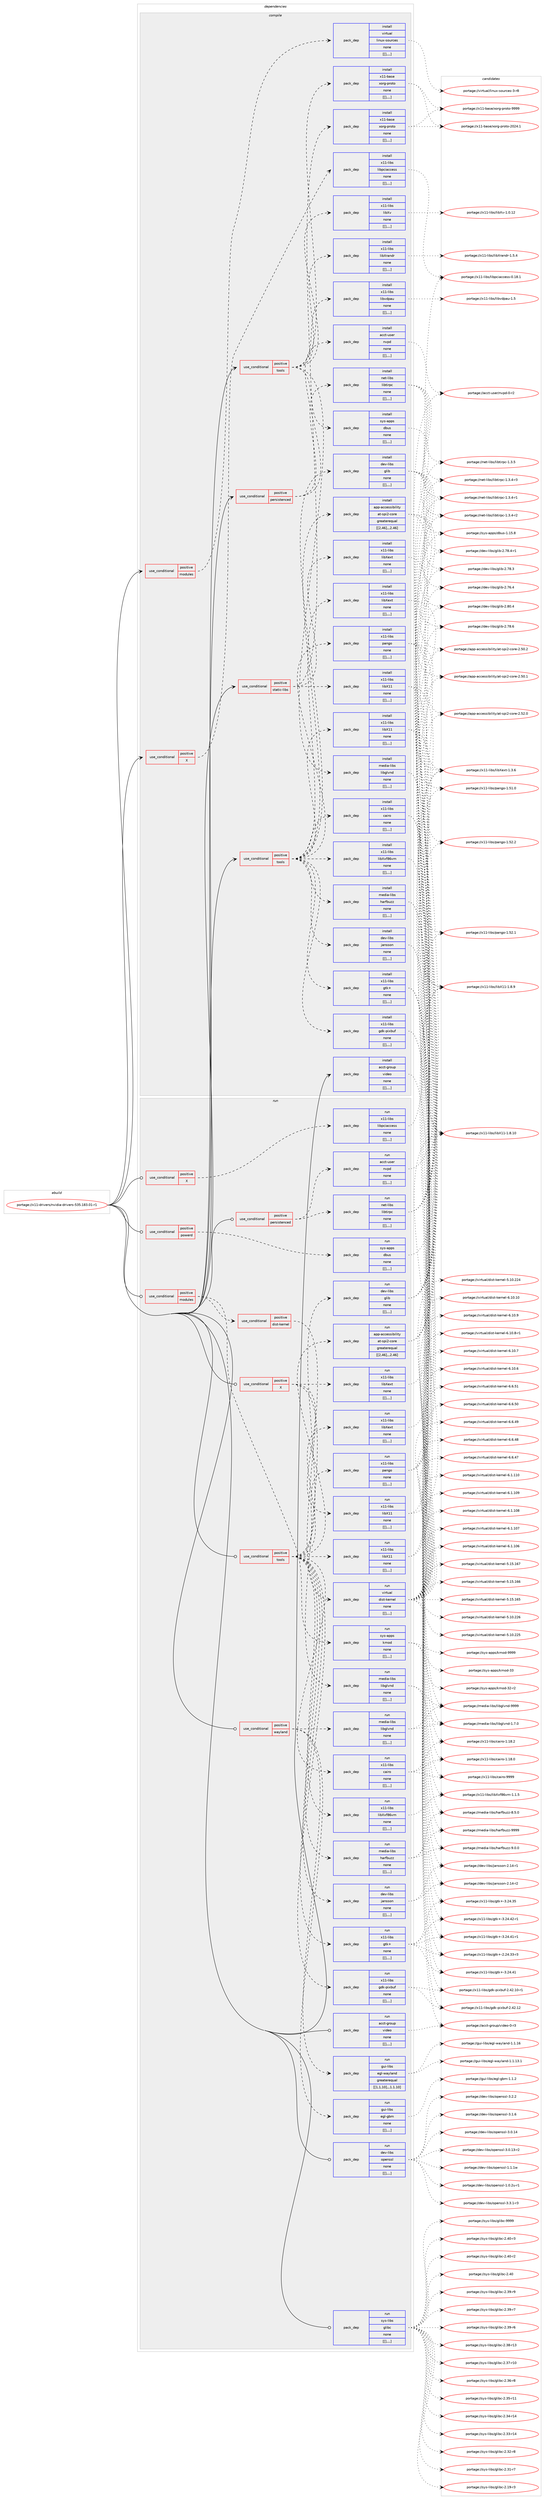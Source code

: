 digraph prolog {

# *************
# Graph options
# *************

newrank=true;
concentrate=true;
compound=true;
graph [rankdir=LR,fontname=Helvetica,fontsize=10,ranksep=1.5];#, ranksep=2.5, nodesep=0.2];
edge  [arrowhead=vee];
node  [fontname=Helvetica,fontsize=10];

# **********
# The ebuild
# **********

subgraph cluster_leftcol {
color=gray;
label=<<i>ebuild</i>>;
id [label="portage://x11-drivers/nvidia-drivers-535.183.01-r1", color=red, width=4, href="../x11-drivers/nvidia-drivers-535.183.01-r1.svg"];
}

# ****************
# The dependencies
# ****************

subgraph cluster_midcol {
color=gray;
label=<<i>dependencies</i>>;
subgraph cluster_compile {
fillcolor="#eeeeee";
style=filled;
label=<<i>compile</i>>;
subgraph cond126344 {
dependency475061 [label=<<TABLE BORDER="0" CELLBORDER="1" CELLSPACING="0" CELLPADDING="4"><TR><TD ROWSPAN="3" CELLPADDING="10">use_conditional</TD></TR><TR><TD>positive</TD></TR><TR><TD>X</TD></TR></TABLE>>, shape=none, color=red];
subgraph pack345207 {
dependency475062 [label=<<TABLE BORDER="0" CELLBORDER="1" CELLSPACING="0" CELLPADDING="4" WIDTH="220"><TR><TD ROWSPAN="6" CELLPADDING="30">pack_dep</TD></TR><TR><TD WIDTH="110">install</TD></TR><TR><TD>x11-libs</TD></TR><TR><TD>libpciaccess</TD></TR><TR><TD>none</TD></TR><TR><TD>[[],,,,]</TD></TR></TABLE>>, shape=none, color=blue];
}
dependency475061:e -> dependency475062:w [weight=20,style="dashed",arrowhead="vee"];
}
id:e -> dependency475061:w [weight=20,style="solid",arrowhead="vee"];
subgraph cond126345 {
dependency475063 [label=<<TABLE BORDER="0" CELLBORDER="1" CELLSPACING="0" CELLPADDING="4"><TR><TD ROWSPAN="3" CELLPADDING="10">use_conditional</TD></TR><TR><TD>positive</TD></TR><TR><TD>modules</TD></TR></TABLE>>, shape=none, color=red];
subgraph pack345208 {
dependency475064 [label=<<TABLE BORDER="0" CELLBORDER="1" CELLSPACING="0" CELLPADDING="4" WIDTH="220"><TR><TD ROWSPAN="6" CELLPADDING="30">pack_dep</TD></TR><TR><TD WIDTH="110">install</TD></TR><TR><TD>virtual</TD></TR><TR><TD>linux-sources</TD></TR><TR><TD>none</TD></TR><TR><TD>[[],,,,]</TD></TR></TABLE>>, shape=none, color=blue];
}
dependency475063:e -> dependency475064:w [weight=20,style="dashed",arrowhead="vee"];
}
id:e -> dependency475063:w [weight=20,style="solid",arrowhead="vee"];
subgraph cond126346 {
dependency475065 [label=<<TABLE BORDER="0" CELLBORDER="1" CELLSPACING="0" CELLPADDING="4"><TR><TD ROWSPAN="3" CELLPADDING="10">use_conditional</TD></TR><TR><TD>positive</TD></TR><TR><TD>persistenced</TD></TR></TABLE>>, shape=none, color=red];
subgraph pack345209 {
dependency475066 [label=<<TABLE BORDER="0" CELLBORDER="1" CELLSPACING="0" CELLPADDING="4" WIDTH="220"><TR><TD ROWSPAN="6" CELLPADDING="30">pack_dep</TD></TR><TR><TD WIDTH="110">install</TD></TR><TR><TD>acct-user</TD></TR><TR><TD>nvpd</TD></TR><TR><TD>none</TD></TR><TR><TD>[[],,,,]</TD></TR></TABLE>>, shape=none, color=blue];
}
dependency475065:e -> dependency475066:w [weight=20,style="dashed",arrowhead="vee"];
subgraph pack345210 {
dependency475067 [label=<<TABLE BORDER="0" CELLBORDER="1" CELLSPACING="0" CELLPADDING="4" WIDTH="220"><TR><TD ROWSPAN="6" CELLPADDING="30">pack_dep</TD></TR><TR><TD WIDTH="110">install</TD></TR><TR><TD>net-libs</TD></TR><TR><TD>libtirpc</TD></TR><TR><TD>none</TD></TR><TR><TD>[[],,,,]</TD></TR></TABLE>>, shape=none, color=blue];
}
dependency475065:e -> dependency475067:w [weight=20,style="dashed",arrowhead="vee"];
}
id:e -> dependency475065:w [weight=20,style="solid",arrowhead="vee"];
subgraph cond126347 {
dependency475068 [label=<<TABLE BORDER="0" CELLBORDER="1" CELLSPACING="0" CELLPADDING="4"><TR><TD ROWSPAN="3" CELLPADDING="10">use_conditional</TD></TR><TR><TD>positive</TD></TR><TR><TD>static-libs</TD></TR></TABLE>>, shape=none, color=red];
subgraph pack345211 {
dependency475069 [label=<<TABLE BORDER="0" CELLBORDER="1" CELLSPACING="0" CELLPADDING="4" WIDTH="220"><TR><TD ROWSPAN="6" CELLPADDING="30">pack_dep</TD></TR><TR><TD WIDTH="110">install</TD></TR><TR><TD>x11-base</TD></TR><TR><TD>xorg-proto</TD></TR><TR><TD>none</TD></TR><TR><TD>[[],,,,]</TD></TR></TABLE>>, shape=none, color=blue];
}
dependency475068:e -> dependency475069:w [weight=20,style="dashed",arrowhead="vee"];
subgraph pack345212 {
dependency475070 [label=<<TABLE BORDER="0" CELLBORDER="1" CELLSPACING="0" CELLPADDING="4" WIDTH="220"><TR><TD ROWSPAN="6" CELLPADDING="30">pack_dep</TD></TR><TR><TD WIDTH="110">install</TD></TR><TR><TD>x11-libs</TD></TR><TR><TD>libX11</TD></TR><TR><TD>none</TD></TR><TR><TD>[[],,,,]</TD></TR></TABLE>>, shape=none, color=blue];
}
dependency475068:e -> dependency475070:w [weight=20,style="dashed",arrowhead="vee"];
subgraph pack345213 {
dependency475071 [label=<<TABLE BORDER="0" CELLBORDER="1" CELLSPACING="0" CELLPADDING="4" WIDTH="220"><TR><TD ROWSPAN="6" CELLPADDING="30">pack_dep</TD></TR><TR><TD WIDTH="110">install</TD></TR><TR><TD>x11-libs</TD></TR><TR><TD>libXext</TD></TR><TR><TD>none</TD></TR><TR><TD>[[],,,,]</TD></TR></TABLE>>, shape=none, color=blue];
}
dependency475068:e -> dependency475071:w [weight=20,style="dashed",arrowhead="vee"];
}
id:e -> dependency475068:w [weight=20,style="solid",arrowhead="vee"];
subgraph cond126348 {
dependency475072 [label=<<TABLE BORDER="0" CELLBORDER="1" CELLSPACING="0" CELLPADDING="4"><TR><TD ROWSPAN="3" CELLPADDING="10">use_conditional</TD></TR><TR><TD>positive</TD></TR><TR><TD>tools</TD></TR></TABLE>>, shape=none, color=red];
subgraph pack345214 {
dependency475073 [label=<<TABLE BORDER="0" CELLBORDER="1" CELLSPACING="0" CELLPADDING="4" WIDTH="220"><TR><TD ROWSPAN="6" CELLPADDING="30">pack_dep</TD></TR><TR><TD WIDTH="110">install</TD></TR><TR><TD>app-accessibility</TD></TR><TR><TD>at-spi2-core</TD></TR><TR><TD>greaterequal</TD></TR><TR><TD>[[2,46],,,2.46]</TD></TR></TABLE>>, shape=none, color=blue];
}
dependency475072:e -> dependency475073:w [weight=20,style="dashed",arrowhead="vee"];
subgraph pack345215 {
dependency475074 [label=<<TABLE BORDER="0" CELLBORDER="1" CELLSPACING="0" CELLPADDING="4" WIDTH="220"><TR><TD ROWSPAN="6" CELLPADDING="30">pack_dep</TD></TR><TR><TD WIDTH="110">install</TD></TR><TR><TD>dev-libs</TD></TR><TR><TD>glib</TD></TR><TR><TD>none</TD></TR><TR><TD>[[],,,,]</TD></TR></TABLE>>, shape=none, color=blue];
}
dependency475072:e -> dependency475074:w [weight=20,style="dashed",arrowhead="vee"];
subgraph pack345216 {
dependency475075 [label=<<TABLE BORDER="0" CELLBORDER="1" CELLSPACING="0" CELLPADDING="4" WIDTH="220"><TR><TD ROWSPAN="6" CELLPADDING="30">pack_dep</TD></TR><TR><TD WIDTH="110">install</TD></TR><TR><TD>dev-libs</TD></TR><TR><TD>jansson</TD></TR><TR><TD>none</TD></TR><TR><TD>[[],,,,]</TD></TR></TABLE>>, shape=none, color=blue];
}
dependency475072:e -> dependency475075:w [weight=20,style="dashed",arrowhead="vee"];
subgraph pack345217 {
dependency475076 [label=<<TABLE BORDER="0" CELLBORDER="1" CELLSPACING="0" CELLPADDING="4" WIDTH="220"><TR><TD ROWSPAN="6" CELLPADDING="30">pack_dep</TD></TR><TR><TD WIDTH="110">install</TD></TR><TR><TD>media-libs</TD></TR><TR><TD>harfbuzz</TD></TR><TR><TD>none</TD></TR><TR><TD>[[],,,,]</TD></TR></TABLE>>, shape=none, color=blue];
}
dependency475072:e -> dependency475076:w [weight=20,style="dashed",arrowhead="vee"];
subgraph pack345218 {
dependency475077 [label=<<TABLE BORDER="0" CELLBORDER="1" CELLSPACING="0" CELLPADDING="4" WIDTH="220"><TR><TD ROWSPAN="6" CELLPADDING="30">pack_dep</TD></TR><TR><TD WIDTH="110">install</TD></TR><TR><TD>x11-libs</TD></TR><TR><TD>cairo</TD></TR><TR><TD>none</TD></TR><TR><TD>[[],,,,]</TD></TR></TABLE>>, shape=none, color=blue];
}
dependency475072:e -> dependency475077:w [weight=20,style="dashed",arrowhead="vee"];
subgraph pack345219 {
dependency475078 [label=<<TABLE BORDER="0" CELLBORDER="1" CELLSPACING="0" CELLPADDING="4" WIDTH="220"><TR><TD ROWSPAN="6" CELLPADDING="30">pack_dep</TD></TR><TR><TD WIDTH="110">install</TD></TR><TR><TD>x11-libs</TD></TR><TR><TD>gdk-pixbuf</TD></TR><TR><TD>none</TD></TR><TR><TD>[[],,,,]</TD></TR></TABLE>>, shape=none, color=blue];
}
dependency475072:e -> dependency475078:w [weight=20,style="dashed",arrowhead="vee"];
subgraph pack345220 {
dependency475079 [label=<<TABLE BORDER="0" CELLBORDER="1" CELLSPACING="0" CELLPADDING="4" WIDTH="220"><TR><TD ROWSPAN="6" CELLPADDING="30">pack_dep</TD></TR><TR><TD WIDTH="110">install</TD></TR><TR><TD>x11-libs</TD></TR><TR><TD>gtk+</TD></TR><TR><TD>none</TD></TR><TR><TD>[[],,,,]</TD></TR></TABLE>>, shape=none, color=blue];
}
dependency475072:e -> dependency475079:w [weight=20,style="dashed",arrowhead="vee"];
subgraph pack345221 {
dependency475080 [label=<<TABLE BORDER="0" CELLBORDER="1" CELLSPACING="0" CELLPADDING="4" WIDTH="220"><TR><TD ROWSPAN="6" CELLPADDING="30">pack_dep</TD></TR><TR><TD WIDTH="110">install</TD></TR><TR><TD>x11-libs</TD></TR><TR><TD>libX11</TD></TR><TR><TD>none</TD></TR><TR><TD>[[],,,,]</TD></TR></TABLE>>, shape=none, color=blue];
}
dependency475072:e -> dependency475080:w [weight=20,style="dashed",arrowhead="vee"];
subgraph pack345222 {
dependency475081 [label=<<TABLE BORDER="0" CELLBORDER="1" CELLSPACING="0" CELLPADDING="4" WIDTH="220"><TR><TD ROWSPAN="6" CELLPADDING="30">pack_dep</TD></TR><TR><TD WIDTH="110">install</TD></TR><TR><TD>x11-libs</TD></TR><TR><TD>libXext</TD></TR><TR><TD>none</TD></TR><TR><TD>[[],,,,]</TD></TR></TABLE>>, shape=none, color=blue];
}
dependency475072:e -> dependency475081:w [weight=20,style="dashed",arrowhead="vee"];
subgraph pack345223 {
dependency475082 [label=<<TABLE BORDER="0" CELLBORDER="1" CELLSPACING="0" CELLPADDING="4" WIDTH="220"><TR><TD ROWSPAN="6" CELLPADDING="30">pack_dep</TD></TR><TR><TD WIDTH="110">install</TD></TR><TR><TD>x11-libs</TD></TR><TR><TD>libXxf86vm</TD></TR><TR><TD>none</TD></TR><TR><TD>[[],,,,]</TD></TR></TABLE>>, shape=none, color=blue];
}
dependency475072:e -> dependency475082:w [weight=20,style="dashed",arrowhead="vee"];
subgraph pack345224 {
dependency475083 [label=<<TABLE BORDER="0" CELLBORDER="1" CELLSPACING="0" CELLPADDING="4" WIDTH="220"><TR><TD ROWSPAN="6" CELLPADDING="30">pack_dep</TD></TR><TR><TD WIDTH="110">install</TD></TR><TR><TD>x11-libs</TD></TR><TR><TD>pango</TD></TR><TR><TD>none</TD></TR><TR><TD>[[],,,,]</TD></TR></TABLE>>, shape=none, color=blue];
}
dependency475072:e -> dependency475083:w [weight=20,style="dashed",arrowhead="vee"];
}
id:e -> dependency475072:w [weight=20,style="solid",arrowhead="vee"];
subgraph cond126349 {
dependency475084 [label=<<TABLE BORDER="0" CELLBORDER="1" CELLSPACING="0" CELLPADDING="4"><TR><TD ROWSPAN="3" CELLPADDING="10">use_conditional</TD></TR><TR><TD>positive</TD></TR><TR><TD>tools</TD></TR></TABLE>>, shape=none, color=red];
subgraph pack345225 {
dependency475085 [label=<<TABLE BORDER="0" CELLBORDER="1" CELLSPACING="0" CELLPADDING="4" WIDTH="220"><TR><TD ROWSPAN="6" CELLPADDING="30">pack_dep</TD></TR><TR><TD WIDTH="110">install</TD></TR><TR><TD>media-libs</TD></TR><TR><TD>libglvnd</TD></TR><TR><TD>none</TD></TR><TR><TD>[[],,,,]</TD></TR></TABLE>>, shape=none, color=blue];
}
dependency475084:e -> dependency475085:w [weight=20,style="dashed",arrowhead="vee"];
subgraph pack345226 {
dependency475086 [label=<<TABLE BORDER="0" CELLBORDER="1" CELLSPACING="0" CELLPADDING="4" WIDTH="220"><TR><TD ROWSPAN="6" CELLPADDING="30">pack_dep</TD></TR><TR><TD WIDTH="110">install</TD></TR><TR><TD>sys-apps</TD></TR><TR><TD>dbus</TD></TR><TR><TD>none</TD></TR><TR><TD>[[],,,,]</TD></TR></TABLE>>, shape=none, color=blue];
}
dependency475084:e -> dependency475086:w [weight=20,style="dashed",arrowhead="vee"];
subgraph pack345227 {
dependency475087 [label=<<TABLE BORDER="0" CELLBORDER="1" CELLSPACING="0" CELLPADDING="4" WIDTH="220"><TR><TD ROWSPAN="6" CELLPADDING="30">pack_dep</TD></TR><TR><TD WIDTH="110">install</TD></TR><TR><TD>x11-base</TD></TR><TR><TD>xorg-proto</TD></TR><TR><TD>none</TD></TR><TR><TD>[[],,,,]</TD></TR></TABLE>>, shape=none, color=blue];
}
dependency475084:e -> dependency475087:w [weight=20,style="dashed",arrowhead="vee"];
subgraph pack345228 {
dependency475088 [label=<<TABLE BORDER="0" CELLBORDER="1" CELLSPACING="0" CELLPADDING="4" WIDTH="220"><TR><TD ROWSPAN="6" CELLPADDING="30">pack_dep</TD></TR><TR><TD WIDTH="110">install</TD></TR><TR><TD>x11-libs</TD></TR><TR><TD>libXrandr</TD></TR><TR><TD>none</TD></TR><TR><TD>[[],,,,]</TD></TR></TABLE>>, shape=none, color=blue];
}
dependency475084:e -> dependency475088:w [weight=20,style="dashed",arrowhead="vee"];
subgraph pack345229 {
dependency475089 [label=<<TABLE BORDER="0" CELLBORDER="1" CELLSPACING="0" CELLPADDING="4" WIDTH="220"><TR><TD ROWSPAN="6" CELLPADDING="30">pack_dep</TD></TR><TR><TD WIDTH="110">install</TD></TR><TR><TD>x11-libs</TD></TR><TR><TD>libXv</TD></TR><TR><TD>none</TD></TR><TR><TD>[[],,,,]</TD></TR></TABLE>>, shape=none, color=blue];
}
dependency475084:e -> dependency475089:w [weight=20,style="dashed",arrowhead="vee"];
subgraph pack345230 {
dependency475090 [label=<<TABLE BORDER="0" CELLBORDER="1" CELLSPACING="0" CELLPADDING="4" WIDTH="220"><TR><TD ROWSPAN="6" CELLPADDING="30">pack_dep</TD></TR><TR><TD WIDTH="110">install</TD></TR><TR><TD>x11-libs</TD></TR><TR><TD>libvdpau</TD></TR><TR><TD>none</TD></TR><TR><TD>[[],,,,]</TD></TR></TABLE>>, shape=none, color=blue];
}
dependency475084:e -> dependency475090:w [weight=20,style="dashed",arrowhead="vee"];
}
id:e -> dependency475084:w [weight=20,style="solid",arrowhead="vee"];
subgraph pack345231 {
dependency475091 [label=<<TABLE BORDER="0" CELLBORDER="1" CELLSPACING="0" CELLPADDING="4" WIDTH="220"><TR><TD ROWSPAN="6" CELLPADDING="30">pack_dep</TD></TR><TR><TD WIDTH="110">install</TD></TR><TR><TD>acct-group</TD></TR><TR><TD>video</TD></TR><TR><TD>none</TD></TR><TR><TD>[[],,,,]</TD></TR></TABLE>>, shape=none, color=blue];
}
id:e -> dependency475091:w [weight=20,style="solid",arrowhead="vee"];
}
subgraph cluster_compileandrun {
fillcolor="#eeeeee";
style=filled;
label=<<i>compile and run</i>>;
}
subgraph cluster_run {
fillcolor="#eeeeee";
style=filled;
label=<<i>run</i>>;
subgraph cond126350 {
dependency475092 [label=<<TABLE BORDER="0" CELLBORDER="1" CELLSPACING="0" CELLPADDING="4"><TR><TD ROWSPAN="3" CELLPADDING="10">use_conditional</TD></TR><TR><TD>positive</TD></TR><TR><TD>X</TD></TR></TABLE>>, shape=none, color=red];
subgraph pack345232 {
dependency475093 [label=<<TABLE BORDER="0" CELLBORDER="1" CELLSPACING="0" CELLPADDING="4" WIDTH="220"><TR><TD ROWSPAN="6" CELLPADDING="30">pack_dep</TD></TR><TR><TD WIDTH="110">run</TD></TR><TR><TD>media-libs</TD></TR><TR><TD>libglvnd</TD></TR><TR><TD>none</TD></TR><TR><TD>[[],,,,]</TD></TR></TABLE>>, shape=none, color=blue];
}
dependency475092:e -> dependency475093:w [weight=20,style="dashed",arrowhead="vee"];
subgraph pack345233 {
dependency475094 [label=<<TABLE BORDER="0" CELLBORDER="1" CELLSPACING="0" CELLPADDING="4" WIDTH="220"><TR><TD ROWSPAN="6" CELLPADDING="30">pack_dep</TD></TR><TR><TD WIDTH="110">run</TD></TR><TR><TD>x11-libs</TD></TR><TR><TD>libX11</TD></TR><TR><TD>none</TD></TR><TR><TD>[[],,,,]</TD></TR></TABLE>>, shape=none, color=blue];
}
dependency475092:e -> dependency475094:w [weight=20,style="dashed",arrowhead="vee"];
subgraph pack345234 {
dependency475095 [label=<<TABLE BORDER="0" CELLBORDER="1" CELLSPACING="0" CELLPADDING="4" WIDTH="220"><TR><TD ROWSPAN="6" CELLPADDING="30">pack_dep</TD></TR><TR><TD WIDTH="110">run</TD></TR><TR><TD>x11-libs</TD></TR><TR><TD>libXext</TD></TR><TR><TD>none</TD></TR><TR><TD>[[],,,,]</TD></TR></TABLE>>, shape=none, color=blue];
}
dependency475092:e -> dependency475095:w [weight=20,style="dashed",arrowhead="vee"];
}
id:e -> dependency475092:w [weight=20,style="solid",arrowhead="odot"];
subgraph cond126351 {
dependency475096 [label=<<TABLE BORDER="0" CELLBORDER="1" CELLSPACING="0" CELLPADDING="4"><TR><TD ROWSPAN="3" CELLPADDING="10">use_conditional</TD></TR><TR><TD>positive</TD></TR><TR><TD>X</TD></TR></TABLE>>, shape=none, color=red];
subgraph pack345235 {
dependency475097 [label=<<TABLE BORDER="0" CELLBORDER="1" CELLSPACING="0" CELLPADDING="4" WIDTH="220"><TR><TD ROWSPAN="6" CELLPADDING="30">pack_dep</TD></TR><TR><TD WIDTH="110">run</TD></TR><TR><TD>x11-libs</TD></TR><TR><TD>libpciaccess</TD></TR><TR><TD>none</TD></TR><TR><TD>[[],,,,]</TD></TR></TABLE>>, shape=none, color=blue];
}
dependency475096:e -> dependency475097:w [weight=20,style="dashed",arrowhead="vee"];
}
id:e -> dependency475096:w [weight=20,style="solid",arrowhead="odot"];
subgraph cond126352 {
dependency475098 [label=<<TABLE BORDER="0" CELLBORDER="1" CELLSPACING="0" CELLPADDING="4"><TR><TD ROWSPAN="3" CELLPADDING="10">use_conditional</TD></TR><TR><TD>positive</TD></TR><TR><TD>modules</TD></TR></TABLE>>, shape=none, color=red];
subgraph pack345236 {
dependency475099 [label=<<TABLE BORDER="0" CELLBORDER="1" CELLSPACING="0" CELLPADDING="4" WIDTH="220"><TR><TD ROWSPAN="6" CELLPADDING="30">pack_dep</TD></TR><TR><TD WIDTH="110">run</TD></TR><TR><TD>sys-apps</TD></TR><TR><TD>kmod</TD></TR><TR><TD>none</TD></TR><TR><TD>[[],,,,]</TD></TR></TABLE>>, shape=none, color=blue];
}
dependency475098:e -> dependency475099:w [weight=20,style="dashed",arrowhead="vee"];
subgraph cond126353 {
dependency475100 [label=<<TABLE BORDER="0" CELLBORDER="1" CELLSPACING="0" CELLPADDING="4"><TR><TD ROWSPAN="3" CELLPADDING="10">use_conditional</TD></TR><TR><TD>positive</TD></TR><TR><TD>dist-kernel</TD></TR></TABLE>>, shape=none, color=red];
subgraph pack345237 {
dependency475101 [label=<<TABLE BORDER="0" CELLBORDER="1" CELLSPACING="0" CELLPADDING="4" WIDTH="220"><TR><TD ROWSPAN="6" CELLPADDING="30">pack_dep</TD></TR><TR><TD WIDTH="110">run</TD></TR><TR><TD>virtual</TD></TR><TR><TD>dist-kernel</TD></TR><TR><TD>none</TD></TR><TR><TD>[[],,,,]</TD></TR></TABLE>>, shape=none, color=blue];
}
dependency475100:e -> dependency475101:w [weight=20,style="dashed",arrowhead="vee"];
}
dependency475098:e -> dependency475100:w [weight=20,style="dashed",arrowhead="vee"];
}
id:e -> dependency475098:w [weight=20,style="solid",arrowhead="odot"];
subgraph cond126354 {
dependency475102 [label=<<TABLE BORDER="0" CELLBORDER="1" CELLSPACING="0" CELLPADDING="4"><TR><TD ROWSPAN="3" CELLPADDING="10">use_conditional</TD></TR><TR><TD>positive</TD></TR><TR><TD>persistenced</TD></TR></TABLE>>, shape=none, color=red];
subgraph pack345238 {
dependency475103 [label=<<TABLE BORDER="0" CELLBORDER="1" CELLSPACING="0" CELLPADDING="4" WIDTH="220"><TR><TD ROWSPAN="6" CELLPADDING="30">pack_dep</TD></TR><TR><TD WIDTH="110">run</TD></TR><TR><TD>acct-user</TD></TR><TR><TD>nvpd</TD></TR><TR><TD>none</TD></TR><TR><TD>[[],,,,]</TD></TR></TABLE>>, shape=none, color=blue];
}
dependency475102:e -> dependency475103:w [weight=20,style="dashed",arrowhead="vee"];
subgraph pack345239 {
dependency475104 [label=<<TABLE BORDER="0" CELLBORDER="1" CELLSPACING="0" CELLPADDING="4" WIDTH="220"><TR><TD ROWSPAN="6" CELLPADDING="30">pack_dep</TD></TR><TR><TD WIDTH="110">run</TD></TR><TR><TD>net-libs</TD></TR><TR><TD>libtirpc</TD></TR><TR><TD>none</TD></TR><TR><TD>[[],,,,]</TD></TR></TABLE>>, shape=none, color=blue];
}
dependency475102:e -> dependency475104:w [weight=20,style="dashed",arrowhead="vee"];
}
id:e -> dependency475102:w [weight=20,style="solid",arrowhead="odot"];
subgraph cond126355 {
dependency475105 [label=<<TABLE BORDER="0" CELLBORDER="1" CELLSPACING="0" CELLPADDING="4"><TR><TD ROWSPAN="3" CELLPADDING="10">use_conditional</TD></TR><TR><TD>positive</TD></TR><TR><TD>powerd</TD></TR></TABLE>>, shape=none, color=red];
subgraph pack345240 {
dependency475106 [label=<<TABLE BORDER="0" CELLBORDER="1" CELLSPACING="0" CELLPADDING="4" WIDTH="220"><TR><TD ROWSPAN="6" CELLPADDING="30">pack_dep</TD></TR><TR><TD WIDTH="110">run</TD></TR><TR><TD>sys-apps</TD></TR><TR><TD>dbus</TD></TR><TR><TD>none</TD></TR><TR><TD>[[],,,,]</TD></TR></TABLE>>, shape=none, color=blue];
}
dependency475105:e -> dependency475106:w [weight=20,style="dashed",arrowhead="vee"];
}
id:e -> dependency475105:w [weight=20,style="solid",arrowhead="odot"];
subgraph cond126356 {
dependency475107 [label=<<TABLE BORDER="0" CELLBORDER="1" CELLSPACING="0" CELLPADDING="4"><TR><TD ROWSPAN="3" CELLPADDING="10">use_conditional</TD></TR><TR><TD>positive</TD></TR><TR><TD>tools</TD></TR></TABLE>>, shape=none, color=red];
subgraph pack345241 {
dependency475108 [label=<<TABLE BORDER="0" CELLBORDER="1" CELLSPACING="0" CELLPADDING="4" WIDTH="220"><TR><TD ROWSPAN="6" CELLPADDING="30">pack_dep</TD></TR><TR><TD WIDTH="110">run</TD></TR><TR><TD>app-accessibility</TD></TR><TR><TD>at-spi2-core</TD></TR><TR><TD>greaterequal</TD></TR><TR><TD>[[2,46],,,2.46]</TD></TR></TABLE>>, shape=none, color=blue];
}
dependency475107:e -> dependency475108:w [weight=20,style="dashed",arrowhead="vee"];
subgraph pack345242 {
dependency475109 [label=<<TABLE BORDER="0" CELLBORDER="1" CELLSPACING="0" CELLPADDING="4" WIDTH="220"><TR><TD ROWSPAN="6" CELLPADDING="30">pack_dep</TD></TR><TR><TD WIDTH="110">run</TD></TR><TR><TD>dev-libs</TD></TR><TR><TD>glib</TD></TR><TR><TD>none</TD></TR><TR><TD>[[],,,,]</TD></TR></TABLE>>, shape=none, color=blue];
}
dependency475107:e -> dependency475109:w [weight=20,style="dashed",arrowhead="vee"];
subgraph pack345243 {
dependency475110 [label=<<TABLE BORDER="0" CELLBORDER="1" CELLSPACING="0" CELLPADDING="4" WIDTH="220"><TR><TD ROWSPAN="6" CELLPADDING="30">pack_dep</TD></TR><TR><TD WIDTH="110">run</TD></TR><TR><TD>dev-libs</TD></TR><TR><TD>jansson</TD></TR><TR><TD>none</TD></TR><TR><TD>[[],,,,]</TD></TR></TABLE>>, shape=none, color=blue];
}
dependency475107:e -> dependency475110:w [weight=20,style="dashed",arrowhead="vee"];
subgraph pack345244 {
dependency475111 [label=<<TABLE BORDER="0" CELLBORDER="1" CELLSPACING="0" CELLPADDING="4" WIDTH="220"><TR><TD ROWSPAN="6" CELLPADDING="30">pack_dep</TD></TR><TR><TD WIDTH="110">run</TD></TR><TR><TD>media-libs</TD></TR><TR><TD>harfbuzz</TD></TR><TR><TD>none</TD></TR><TR><TD>[[],,,,]</TD></TR></TABLE>>, shape=none, color=blue];
}
dependency475107:e -> dependency475111:w [weight=20,style="dashed",arrowhead="vee"];
subgraph pack345245 {
dependency475112 [label=<<TABLE BORDER="0" CELLBORDER="1" CELLSPACING="0" CELLPADDING="4" WIDTH="220"><TR><TD ROWSPAN="6" CELLPADDING="30">pack_dep</TD></TR><TR><TD WIDTH="110">run</TD></TR><TR><TD>x11-libs</TD></TR><TR><TD>cairo</TD></TR><TR><TD>none</TD></TR><TR><TD>[[],,,,]</TD></TR></TABLE>>, shape=none, color=blue];
}
dependency475107:e -> dependency475112:w [weight=20,style="dashed",arrowhead="vee"];
subgraph pack345246 {
dependency475113 [label=<<TABLE BORDER="0" CELLBORDER="1" CELLSPACING="0" CELLPADDING="4" WIDTH="220"><TR><TD ROWSPAN="6" CELLPADDING="30">pack_dep</TD></TR><TR><TD WIDTH="110">run</TD></TR><TR><TD>x11-libs</TD></TR><TR><TD>gdk-pixbuf</TD></TR><TR><TD>none</TD></TR><TR><TD>[[],,,,]</TD></TR></TABLE>>, shape=none, color=blue];
}
dependency475107:e -> dependency475113:w [weight=20,style="dashed",arrowhead="vee"];
subgraph pack345247 {
dependency475114 [label=<<TABLE BORDER="0" CELLBORDER="1" CELLSPACING="0" CELLPADDING="4" WIDTH="220"><TR><TD ROWSPAN="6" CELLPADDING="30">pack_dep</TD></TR><TR><TD WIDTH="110">run</TD></TR><TR><TD>x11-libs</TD></TR><TR><TD>gtk+</TD></TR><TR><TD>none</TD></TR><TR><TD>[[],,,,]</TD></TR></TABLE>>, shape=none, color=blue];
}
dependency475107:e -> dependency475114:w [weight=20,style="dashed",arrowhead="vee"];
subgraph pack345248 {
dependency475115 [label=<<TABLE BORDER="0" CELLBORDER="1" CELLSPACING="0" CELLPADDING="4" WIDTH="220"><TR><TD ROWSPAN="6" CELLPADDING="30">pack_dep</TD></TR><TR><TD WIDTH="110">run</TD></TR><TR><TD>x11-libs</TD></TR><TR><TD>libX11</TD></TR><TR><TD>none</TD></TR><TR><TD>[[],,,,]</TD></TR></TABLE>>, shape=none, color=blue];
}
dependency475107:e -> dependency475115:w [weight=20,style="dashed",arrowhead="vee"];
subgraph pack345249 {
dependency475116 [label=<<TABLE BORDER="0" CELLBORDER="1" CELLSPACING="0" CELLPADDING="4" WIDTH="220"><TR><TD ROWSPAN="6" CELLPADDING="30">pack_dep</TD></TR><TR><TD WIDTH="110">run</TD></TR><TR><TD>x11-libs</TD></TR><TR><TD>libXext</TD></TR><TR><TD>none</TD></TR><TR><TD>[[],,,,]</TD></TR></TABLE>>, shape=none, color=blue];
}
dependency475107:e -> dependency475116:w [weight=20,style="dashed",arrowhead="vee"];
subgraph pack345250 {
dependency475117 [label=<<TABLE BORDER="0" CELLBORDER="1" CELLSPACING="0" CELLPADDING="4" WIDTH="220"><TR><TD ROWSPAN="6" CELLPADDING="30">pack_dep</TD></TR><TR><TD WIDTH="110">run</TD></TR><TR><TD>x11-libs</TD></TR><TR><TD>libXxf86vm</TD></TR><TR><TD>none</TD></TR><TR><TD>[[],,,,]</TD></TR></TABLE>>, shape=none, color=blue];
}
dependency475107:e -> dependency475117:w [weight=20,style="dashed",arrowhead="vee"];
subgraph pack345251 {
dependency475118 [label=<<TABLE BORDER="0" CELLBORDER="1" CELLSPACING="0" CELLPADDING="4" WIDTH="220"><TR><TD ROWSPAN="6" CELLPADDING="30">pack_dep</TD></TR><TR><TD WIDTH="110">run</TD></TR><TR><TD>x11-libs</TD></TR><TR><TD>pango</TD></TR><TR><TD>none</TD></TR><TR><TD>[[],,,,]</TD></TR></TABLE>>, shape=none, color=blue];
}
dependency475107:e -> dependency475118:w [weight=20,style="dashed",arrowhead="vee"];
}
id:e -> dependency475107:w [weight=20,style="solid",arrowhead="odot"];
subgraph cond126357 {
dependency475119 [label=<<TABLE BORDER="0" CELLBORDER="1" CELLSPACING="0" CELLPADDING="4"><TR><TD ROWSPAN="3" CELLPADDING="10">use_conditional</TD></TR><TR><TD>positive</TD></TR><TR><TD>wayland</TD></TR></TABLE>>, shape=none, color=red];
subgraph pack345252 {
dependency475120 [label=<<TABLE BORDER="0" CELLBORDER="1" CELLSPACING="0" CELLPADDING="4" WIDTH="220"><TR><TD ROWSPAN="6" CELLPADDING="30">pack_dep</TD></TR><TR><TD WIDTH="110">run</TD></TR><TR><TD>gui-libs</TD></TR><TR><TD>egl-gbm</TD></TR><TR><TD>none</TD></TR><TR><TD>[[],,,,]</TD></TR></TABLE>>, shape=none, color=blue];
}
dependency475119:e -> dependency475120:w [weight=20,style="dashed",arrowhead="vee"];
subgraph pack345253 {
dependency475121 [label=<<TABLE BORDER="0" CELLBORDER="1" CELLSPACING="0" CELLPADDING="4" WIDTH="220"><TR><TD ROWSPAN="6" CELLPADDING="30">pack_dep</TD></TR><TR><TD WIDTH="110">run</TD></TR><TR><TD>gui-libs</TD></TR><TR><TD>egl-wayland</TD></TR><TR><TD>greaterequal</TD></TR><TR><TD>[[1,1,10],,,1.1.10]</TD></TR></TABLE>>, shape=none, color=blue];
}
dependency475119:e -> dependency475121:w [weight=20,style="dashed",arrowhead="vee"];
subgraph pack345254 {
dependency475122 [label=<<TABLE BORDER="0" CELLBORDER="1" CELLSPACING="0" CELLPADDING="4" WIDTH="220"><TR><TD ROWSPAN="6" CELLPADDING="30">pack_dep</TD></TR><TR><TD WIDTH="110">run</TD></TR><TR><TD>media-libs</TD></TR><TR><TD>libglvnd</TD></TR><TR><TD>none</TD></TR><TR><TD>[[],,,,]</TD></TR></TABLE>>, shape=none, color=blue];
}
dependency475119:e -> dependency475122:w [weight=20,style="dashed",arrowhead="vee"];
}
id:e -> dependency475119:w [weight=20,style="solid",arrowhead="odot"];
subgraph pack345255 {
dependency475123 [label=<<TABLE BORDER="0" CELLBORDER="1" CELLSPACING="0" CELLPADDING="4" WIDTH="220"><TR><TD ROWSPAN="6" CELLPADDING="30">pack_dep</TD></TR><TR><TD WIDTH="110">run</TD></TR><TR><TD>acct-group</TD></TR><TR><TD>video</TD></TR><TR><TD>none</TD></TR><TR><TD>[[],,,,]</TD></TR></TABLE>>, shape=none, color=blue];
}
id:e -> dependency475123:w [weight=20,style="solid",arrowhead="odot"];
subgraph pack345256 {
dependency475124 [label=<<TABLE BORDER="0" CELLBORDER="1" CELLSPACING="0" CELLPADDING="4" WIDTH="220"><TR><TD ROWSPAN="6" CELLPADDING="30">pack_dep</TD></TR><TR><TD WIDTH="110">run</TD></TR><TR><TD>dev-libs</TD></TR><TR><TD>openssl</TD></TR><TR><TD>none</TD></TR><TR><TD>[[],,,,]</TD></TR></TABLE>>, shape=none, color=blue];
}
id:e -> dependency475124:w [weight=20,style="solid",arrowhead="odot"];
subgraph pack345257 {
dependency475125 [label=<<TABLE BORDER="0" CELLBORDER="1" CELLSPACING="0" CELLPADDING="4" WIDTH="220"><TR><TD ROWSPAN="6" CELLPADDING="30">pack_dep</TD></TR><TR><TD WIDTH="110">run</TD></TR><TR><TD>sys-libs</TD></TR><TR><TD>glibc</TD></TR><TR><TD>none</TD></TR><TR><TD>[[],,,,]</TD></TR></TABLE>>, shape=none, color=blue];
}
id:e -> dependency475125:w [weight=20,style="solid",arrowhead="odot"];
}
}

# **************
# The candidates
# **************

subgraph cluster_choices {
rank=same;
color=gray;
label=<<i>candidates</i>>;

subgraph choice345207 {
color=black;
nodesep=1;
choice1204949451081059811547108105981129910597999910111511545484649564649 [label="portage://x11-libs/libpciaccess-0.18.1", color=red, width=4,href="../x11-libs/libpciaccess-0.18.1.svg"];
dependency475062:e -> choice1204949451081059811547108105981129910597999910111511545484649564649:w [style=dotted,weight="100"];
}
subgraph choice345208 {
color=black;
nodesep=1;
choice1181051141161179710847108105110117120451151111171149910111545514511456 [label="portage://virtual/linux-sources-3-r8", color=red, width=4,href="../virtual/linux-sources-3-r8.svg"];
dependency475064:e -> choice1181051141161179710847108105110117120451151111171149910111545514511456:w [style=dotted,weight="100"];
}
subgraph choice345209 {
color=black;
nodesep=1;
choice979999116451171151011144711011811210045484511450 [label="portage://acct-user/nvpd-0-r2", color=red, width=4,href="../acct-user/nvpd-0-r2.svg"];
dependency475066:e -> choice979999116451171151011144711011811210045484511450:w [style=dotted,weight="100"];
}
subgraph choice345210 {
color=black;
nodesep=1;
choice1101011164510810598115471081059811610511411299454946514653 [label="portage://net-libs/libtirpc-1.3.5", color=red, width=4,href="../net-libs/libtirpc-1.3.5.svg"];
choice11010111645108105981154710810598116105114112994549465146524511451 [label="portage://net-libs/libtirpc-1.3.4-r3", color=red, width=4,href="../net-libs/libtirpc-1.3.4-r3.svg"];
choice11010111645108105981154710810598116105114112994549465146524511450 [label="portage://net-libs/libtirpc-1.3.4-r2", color=red, width=4,href="../net-libs/libtirpc-1.3.4-r2.svg"];
choice11010111645108105981154710810598116105114112994549465146524511449 [label="portage://net-libs/libtirpc-1.3.4-r1", color=red, width=4,href="../net-libs/libtirpc-1.3.4-r1.svg"];
dependency475067:e -> choice1101011164510810598115471081059811610511411299454946514653:w [style=dotted,weight="100"];
dependency475067:e -> choice11010111645108105981154710810598116105114112994549465146524511451:w [style=dotted,weight="100"];
dependency475067:e -> choice11010111645108105981154710810598116105114112994549465146524511450:w [style=dotted,weight="100"];
dependency475067:e -> choice11010111645108105981154710810598116105114112994549465146524511449:w [style=dotted,weight="100"];
}
subgraph choice345211 {
color=black;
nodesep=1;
choice120494945989711510147120111114103451121141111161114557575757 [label="portage://x11-base/xorg-proto-9999", color=red, width=4,href="../x11-base/xorg-proto-9999.svg"];
choice1204949459897115101471201111141034511211411111611145504850524649 [label="portage://x11-base/xorg-proto-2024.1", color=red, width=4,href="../x11-base/xorg-proto-2024.1.svg"];
dependency475069:e -> choice120494945989711510147120111114103451121141111161114557575757:w [style=dotted,weight="100"];
dependency475069:e -> choice1204949459897115101471201111141034511211411111611145504850524649:w [style=dotted,weight="100"];
}
subgraph choice345212 {
color=black;
nodesep=1;
choice12049494510810598115471081059888494945494656464948 [label="portage://x11-libs/libX11-1.8.10", color=red, width=4,href="../x11-libs/libX11-1.8.10.svg"];
choice120494945108105981154710810598884949454946564657 [label="portage://x11-libs/libX11-1.8.9", color=red, width=4,href="../x11-libs/libX11-1.8.9.svg"];
dependency475070:e -> choice12049494510810598115471081059888494945494656464948:w [style=dotted,weight="100"];
dependency475070:e -> choice120494945108105981154710810598884949454946564657:w [style=dotted,weight="100"];
}
subgraph choice345213 {
color=black;
nodesep=1;
choice12049494510810598115471081059888101120116454946514654 [label="portage://x11-libs/libXext-1.3.6", color=red, width=4,href="../x11-libs/libXext-1.3.6.svg"];
dependency475071:e -> choice12049494510810598115471081059888101120116454946514654:w [style=dotted,weight="100"];
}
subgraph choice345214 {
color=black;
nodesep=1;
choice97112112459799991011151151059810510810511612147971164511511210550459911111410145504653504648 [label="portage://app-accessibility/at-spi2-core-2.52.0", color=red, width=4,href="../app-accessibility/at-spi2-core-2.52.0.svg"];
choice97112112459799991011151151059810510810511612147971164511511210550459911111410145504653484650 [label="portage://app-accessibility/at-spi2-core-2.50.2", color=red, width=4,href="../app-accessibility/at-spi2-core-2.50.2.svg"];
choice97112112459799991011151151059810510810511612147971164511511210550459911111410145504653484649 [label="portage://app-accessibility/at-spi2-core-2.50.1", color=red, width=4,href="../app-accessibility/at-spi2-core-2.50.1.svg"];
dependency475073:e -> choice97112112459799991011151151059810510810511612147971164511511210550459911111410145504653504648:w [style=dotted,weight="100"];
dependency475073:e -> choice97112112459799991011151151059810510810511612147971164511511210550459911111410145504653484650:w [style=dotted,weight="100"];
dependency475073:e -> choice97112112459799991011151151059810510810511612147971164511511210550459911111410145504653484649:w [style=dotted,weight="100"];
}
subgraph choice345215 {
color=black;
nodesep=1;
choice1001011184510810598115471031081059845504656484652 [label="portage://dev-libs/glib-2.80.4", color=red, width=4,href="../dev-libs/glib-2.80.4.svg"];
choice1001011184510810598115471031081059845504655564654 [label="portage://dev-libs/glib-2.78.6", color=red, width=4,href="../dev-libs/glib-2.78.6.svg"];
choice10010111845108105981154710310810598455046555646524511449 [label="portage://dev-libs/glib-2.78.4-r1", color=red, width=4,href="../dev-libs/glib-2.78.4-r1.svg"];
choice1001011184510810598115471031081059845504655564651 [label="portage://dev-libs/glib-2.78.3", color=red, width=4,href="../dev-libs/glib-2.78.3.svg"];
choice1001011184510810598115471031081059845504655544652 [label="portage://dev-libs/glib-2.76.4", color=red, width=4,href="../dev-libs/glib-2.76.4.svg"];
dependency475074:e -> choice1001011184510810598115471031081059845504656484652:w [style=dotted,weight="100"];
dependency475074:e -> choice1001011184510810598115471031081059845504655564654:w [style=dotted,weight="100"];
dependency475074:e -> choice10010111845108105981154710310810598455046555646524511449:w [style=dotted,weight="100"];
dependency475074:e -> choice1001011184510810598115471031081059845504655564651:w [style=dotted,weight="100"];
dependency475074:e -> choice1001011184510810598115471031081059845504655544652:w [style=dotted,weight="100"];
}
subgraph choice345216 {
color=black;
nodesep=1;
choice1001011184510810598115471069711011511511111045504649524511450 [label="portage://dev-libs/jansson-2.14-r2", color=red, width=4,href="../dev-libs/jansson-2.14-r2.svg"];
choice1001011184510810598115471069711011511511111045504649524511449 [label="portage://dev-libs/jansson-2.14-r1", color=red, width=4,href="../dev-libs/jansson-2.14-r1.svg"];
dependency475075:e -> choice1001011184510810598115471069711011511511111045504649524511450:w [style=dotted,weight="100"];
dependency475075:e -> choice1001011184510810598115471069711011511511111045504649524511449:w [style=dotted,weight="100"];
}
subgraph choice345217 {
color=black;
nodesep=1;
choice1091011001059745108105981154710497114102981171221224557575757 [label="portage://media-libs/harfbuzz-9999", color=red, width=4,href="../media-libs/harfbuzz-9999.svg"];
choice109101100105974510810598115471049711410298117122122455746484648 [label="portage://media-libs/harfbuzz-9.0.0", color=red, width=4,href="../media-libs/harfbuzz-9.0.0.svg"];
choice109101100105974510810598115471049711410298117122122455646534648 [label="portage://media-libs/harfbuzz-8.5.0", color=red, width=4,href="../media-libs/harfbuzz-8.5.0.svg"];
dependency475076:e -> choice1091011001059745108105981154710497114102981171221224557575757:w [style=dotted,weight="100"];
dependency475076:e -> choice109101100105974510810598115471049711410298117122122455746484648:w [style=dotted,weight="100"];
dependency475076:e -> choice109101100105974510810598115471049711410298117122122455646534648:w [style=dotted,weight="100"];
}
subgraph choice345218 {
color=black;
nodesep=1;
choice120494945108105981154799971051141114557575757 [label="portage://x11-libs/cairo-9999", color=red, width=4,href="../x11-libs/cairo-9999.svg"];
choice1204949451081059811547999710511411145494649564650 [label="portage://x11-libs/cairo-1.18.2", color=red, width=4,href="../x11-libs/cairo-1.18.2.svg"];
choice1204949451081059811547999710511411145494649564648 [label="portage://x11-libs/cairo-1.18.0", color=red, width=4,href="../x11-libs/cairo-1.18.0.svg"];
dependency475077:e -> choice120494945108105981154799971051141114557575757:w [style=dotted,weight="100"];
dependency475077:e -> choice1204949451081059811547999710511411145494649564650:w [style=dotted,weight="100"];
dependency475077:e -> choice1204949451081059811547999710511411145494649564648:w [style=dotted,weight="100"];
}
subgraph choice345219 {
color=black;
nodesep=1;
choice120494945108105981154710310010745112105120981171024550465250464950 [label="portage://x11-libs/gdk-pixbuf-2.42.12", color=red, width=4,href="../x11-libs/gdk-pixbuf-2.42.12.svg"];
choice1204949451081059811547103100107451121051209811710245504652504649484511449 [label="portage://x11-libs/gdk-pixbuf-2.42.10-r1", color=red, width=4,href="../x11-libs/gdk-pixbuf-2.42.10-r1.svg"];
dependency475078:e -> choice120494945108105981154710310010745112105120981171024550465250464950:w [style=dotted,weight="100"];
dependency475078:e -> choice1204949451081059811547103100107451121051209811710245504652504649484511449:w [style=dotted,weight="100"];
}
subgraph choice345220 {
color=black;
nodesep=1;
choice12049494510810598115471031161074345514650524652504511449 [label="portage://x11-libs/gtk+-3.24.42-r1", color=red, width=4,href="../x11-libs/gtk+-3.24.42-r1.svg"];
choice12049494510810598115471031161074345514650524652494511449 [label="portage://x11-libs/gtk+-3.24.41-r1", color=red, width=4,href="../x11-libs/gtk+-3.24.41-r1.svg"];
choice1204949451081059811547103116107434551465052465249 [label="portage://x11-libs/gtk+-3.24.41", color=red, width=4,href="../x11-libs/gtk+-3.24.41.svg"];
choice1204949451081059811547103116107434551465052465153 [label="portage://x11-libs/gtk+-3.24.35", color=red, width=4,href="../x11-libs/gtk+-3.24.35.svg"];
choice12049494510810598115471031161074345504650524651514511451 [label="portage://x11-libs/gtk+-2.24.33-r3", color=red, width=4,href="../x11-libs/gtk+-2.24.33-r3.svg"];
dependency475079:e -> choice12049494510810598115471031161074345514650524652504511449:w [style=dotted,weight="100"];
dependency475079:e -> choice12049494510810598115471031161074345514650524652494511449:w [style=dotted,weight="100"];
dependency475079:e -> choice1204949451081059811547103116107434551465052465249:w [style=dotted,weight="100"];
dependency475079:e -> choice1204949451081059811547103116107434551465052465153:w [style=dotted,weight="100"];
dependency475079:e -> choice12049494510810598115471031161074345504650524651514511451:w [style=dotted,weight="100"];
}
subgraph choice345221 {
color=black;
nodesep=1;
choice12049494510810598115471081059888494945494656464948 [label="portage://x11-libs/libX11-1.8.10", color=red, width=4,href="../x11-libs/libX11-1.8.10.svg"];
choice120494945108105981154710810598884949454946564657 [label="portage://x11-libs/libX11-1.8.9", color=red, width=4,href="../x11-libs/libX11-1.8.9.svg"];
dependency475080:e -> choice12049494510810598115471081059888494945494656464948:w [style=dotted,weight="100"];
dependency475080:e -> choice120494945108105981154710810598884949454946564657:w [style=dotted,weight="100"];
}
subgraph choice345222 {
color=black;
nodesep=1;
choice12049494510810598115471081059888101120116454946514654 [label="portage://x11-libs/libXext-1.3.6", color=red, width=4,href="../x11-libs/libXext-1.3.6.svg"];
dependency475081:e -> choice12049494510810598115471081059888101120116454946514654:w [style=dotted,weight="100"];
}
subgraph choice345223 {
color=black;
nodesep=1;
choice120494945108105981154710810598881201025654118109454946494653 [label="portage://x11-libs/libXxf86vm-1.1.5", color=red, width=4,href="../x11-libs/libXxf86vm-1.1.5.svg"];
dependency475082:e -> choice120494945108105981154710810598881201025654118109454946494653:w [style=dotted,weight="100"];
}
subgraph choice345224 {
color=black;
nodesep=1;
choice12049494510810598115471129711010311145494653504650 [label="portage://x11-libs/pango-1.52.2", color=red, width=4,href="../x11-libs/pango-1.52.2.svg"];
choice12049494510810598115471129711010311145494653504649 [label="portage://x11-libs/pango-1.52.1", color=red, width=4,href="../x11-libs/pango-1.52.1.svg"];
choice12049494510810598115471129711010311145494653494648 [label="portage://x11-libs/pango-1.51.0", color=red, width=4,href="../x11-libs/pango-1.51.0.svg"];
dependency475083:e -> choice12049494510810598115471129711010311145494653504650:w [style=dotted,weight="100"];
dependency475083:e -> choice12049494510810598115471129711010311145494653504649:w [style=dotted,weight="100"];
dependency475083:e -> choice12049494510810598115471129711010311145494653494648:w [style=dotted,weight="100"];
}
subgraph choice345225 {
color=black;
nodesep=1;
choice10910110010597451081059811547108105981031081181101004557575757 [label="portage://media-libs/libglvnd-9999", color=red, width=4,href="../media-libs/libglvnd-9999.svg"];
choice1091011001059745108105981154710810598103108118110100454946554648 [label="portage://media-libs/libglvnd-1.7.0", color=red, width=4,href="../media-libs/libglvnd-1.7.0.svg"];
dependency475085:e -> choice10910110010597451081059811547108105981031081181101004557575757:w [style=dotted,weight="100"];
dependency475085:e -> choice1091011001059745108105981154710810598103108118110100454946554648:w [style=dotted,weight="100"];
}
subgraph choice345226 {
color=black;
nodesep=1;
choice1151211154597112112115471009811711545494649534656 [label="portage://sys-apps/dbus-1.15.8", color=red, width=4,href="../sys-apps/dbus-1.15.8.svg"];
dependency475086:e -> choice1151211154597112112115471009811711545494649534656:w [style=dotted,weight="100"];
}
subgraph choice345227 {
color=black;
nodesep=1;
choice120494945989711510147120111114103451121141111161114557575757 [label="portage://x11-base/xorg-proto-9999", color=red, width=4,href="../x11-base/xorg-proto-9999.svg"];
choice1204949459897115101471201111141034511211411111611145504850524649 [label="portage://x11-base/xorg-proto-2024.1", color=red, width=4,href="../x11-base/xorg-proto-2024.1.svg"];
dependency475087:e -> choice120494945989711510147120111114103451121141111161114557575757:w [style=dotted,weight="100"];
dependency475087:e -> choice1204949459897115101471201111141034511211411111611145504850524649:w [style=dotted,weight="100"];
}
subgraph choice345228 {
color=black;
nodesep=1;
choice1204949451081059811547108105988811497110100114454946534652 [label="portage://x11-libs/libXrandr-1.5.4", color=red, width=4,href="../x11-libs/libXrandr-1.5.4.svg"];
dependency475088:e -> choice1204949451081059811547108105988811497110100114454946534652:w [style=dotted,weight="100"];
}
subgraph choice345229 {
color=black;
nodesep=1;
choice1204949451081059811547108105988811845494648464950 [label="portage://x11-libs/libXv-1.0.12", color=red, width=4,href="../x11-libs/libXv-1.0.12.svg"];
dependency475089:e -> choice1204949451081059811547108105988811845494648464950:w [style=dotted,weight="100"];
}
subgraph choice345230 {
color=black;
nodesep=1;
choice1204949451081059811547108105981181001129711745494653 [label="portage://x11-libs/libvdpau-1.5", color=red, width=4,href="../x11-libs/libvdpau-1.5.svg"];
dependency475090:e -> choice1204949451081059811547108105981181001129711745494653:w [style=dotted,weight="100"];
}
subgraph choice345231 {
color=black;
nodesep=1;
choice979999116451031141111171124711810510010111145484511451 [label="portage://acct-group/video-0-r3", color=red, width=4,href="../acct-group/video-0-r3.svg"];
dependency475091:e -> choice979999116451031141111171124711810510010111145484511451:w [style=dotted,weight="100"];
}
subgraph choice345232 {
color=black;
nodesep=1;
choice10910110010597451081059811547108105981031081181101004557575757 [label="portage://media-libs/libglvnd-9999", color=red, width=4,href="../media-libs/libglvnd-9999.svg"];
choice1091011001059745108105981154710810598103108118110100454946554648 [label="portage://media-libs/libglvnd-1.7.0", color=red, width=4,href="../media-libs/libglvnd-1.7.0.svg"];
dependency475093:e -> choice10910110010597451081059811547108105981031081181101004557575757:w [style=dotted,weight="100"];
dependency475093:e -> choice1091011001059745108105981154710810598103108118110100454946554648:w [style=dotted,weight="100"];
}
subgraph choice345233 {
color=black;
nodesep=1;
choice12049494510810598115471081059888494945494656464948 [label="portage://x11-libs/libX11-1.8.10", color=red, width=4,href="../x11-libs/libX11-1.8.10.svg"];
choice120494945108105981154710810598884949454946564657 [label="portage://x11-libs/libX11-1.8.9", color=red, width=4,href="../x11-libs/libX11-1.8.9.svg"];
dependency475094:e -> choice12049494510810598115471081059888494945494656464948:w [style=dotted,weight="100"];
dependency475094:e -> choice120494945108105981154710810598884949454946564657:w [style=dotted,weight="100"];
}
subgraph choice345234 {
color=black;
nodesep=1;
choice12049494510810598115471081059888101120116454946514654 [label="portage://x11-libs/libXext-1.3.6", color=red, width=4,href="../x11-libs/libXext-1.3.6.svg"];
dependency475095:e -> choice12049494510810598115471081059888101120116454946514654:w [style=dotted,weight="100"];
}
subgraph choice345235 {
color=black;
nodesep=1;
choice1204949451081059811547108105981129910597999910111511545484649564649 [label="portage://x11-libs/libpciaccess-0.18.1", color=red, width=4,href="../x11-libs/libpciaccess-0.18.1.svg"];
dependency475097:e -> choice1204949451081059811547108105981129910597999910111511545484649564649:w [style=dotted,weight="100"];
}
subgraph choice345236 {
color=black;
nodesep=1;
choice1151211154597112112115471071091111004557575757 [label="portage://sys-apps/kmod-9999", color=red, width=4,href="../sys-apps/kmod-9999.svg"];
choice115121115459711211211547107109111100455151 [label="portage://sys-apps/kmod-33", color=red, width=4,href="../sys-apps/kmod-33.svg"];
choice1151211154597112112115471071091111004551504511450 [label="portage://sys-apps/kmod-32-r2", color=red, width=4,href="../sys-apps/kmod-32-r2.svg"];
dependency475099:e -> choice1151211154597112112115471071091111004557575757:w [style=dotted,weight="100"];
dependency475099:e -> choice115121115459711211211547107109111100455151:w [style=dotted,weight="100"];
dependency475099:e -> choice1151211154597112112115471071091111004551504511450:w [style=dotted,weight="100"];
}
subgraph choice345237 {
color=black;
nodesep=1;
choice1181051141161179710847100105115116451071011141101011084554464948464948 [label="portage://virtual/dist-kernel-6.10.10", color=red, width=4,href="../virtual/dist-kernel-6.10.10.svg"];
choice11810511411611797108471001051151164510710111411010110845544649484657 [label="portage://virtual/dist-kernel-6.10.9", color=red, width=4,href="../virtual/dist-kernel-6.10.9.svg"];
choice118105114116117971084710010511511645107101114110101108455446494846564511449 [label="portage://virtual/dist-kernel-6.10.8-r1", color=red, width=4,href="../virtual/dist-kernel-6.10.8-r1.svg"];
choice11810511411611797108471001051151164510710111411010110845544649484655 [label="portage://virtual/dist-kernel-6.10.7", color=red, width=4,href="../virtual/dist-kernel-6.10.7.svg"];
choice11810511411611797108471001051151164510710111411010110845544649484654 [label="portage://virtual/dist-kernel-6.10.6", color=red, width=4,href="../virtual/dist-kernel-6.10.6.svg"];
choice11810511411611797108471001051151164510710111411010110845544654465349 [label="portage://virtual/dist-kernel-6.6.51", color=red, width=4,href="../virtual/dist-kernel-6.6.51.svg"];
choice11810511411611797108471001051151164510710111411010110845544654465348 [label="portage://virtual/dist-kernel-6.6.50", color=red, width=4,href="../virtual/dist-kernel-6.6.50.svg"];
choice11810511411611797108471001051151164510710111411010110845544654465257 [label="portage://virtual/dist-kernel-6.6.49", color=red, width=4,href="../virtual/dist-kernel-6.6.49.svg"];
choice11810511411611797108471001051151164510710111411010110845544654465256 [label="portage://virtual/dist-kernel-6.6.48", color=red, width=4,href="../virtual/dist-kernel-6.6.48.svg"];
choice11810511411611797108471001051151164510710111411010110845544654465255 [label="portage://virtual/dist-kernel-6.6.47", color=red, width=4,href="../virtual/dist-kernel-6.6.47.svg"];
choice1181051141161179710847100105115116451071011141101011084554464946494948 [label="portage://virtual/dist-kernel-6.1.110", color=red, width=4,href="../virtual/dist-kernel-6.1.110.svg"];
choice1181051141161179710847100105115116451071011141101011084554464946494857 [label="portage://virtual/dist-kernel-6.1.109", color=red, width=4,href="../virtual/dist-kernel-6.1.109.svg"];
choice1181051141161179710847100105115116451071011141101011084554464946494856 [label="portage://virtual/dist-kernel-6.1.108", color=red, width=4,href="../virtual/dist-kernel-6.1.108.svg"];
choice1181051141161179710847100105115116451071011141101011084554464946494855 [label="portage://virtual/dist-kernel-6.1.107", color=red, width=4,href="../virtual/dist-kernel-6.1.107.svg"];
choice1181051141161179710847100105115116451071011141101011084554464946494854 [label="portage://virtual/dist-kernel-6.1.106", color=red, width=4,href="../virtual/dist-kernel-6.1.106.svg"];
choice118105114116117971084710010511511645107101114110101108455346495346495455 [label="portage://virtual/dist-kernel-5.15.167", color=red, width=4,href="../virtual/dist-kernel-5.15.167.svg"];
choice118105114116117971084710010511511645107101114110101108455346495346495454 [label="portage://virtual/dist-kernel-5.15.166", color=red, width=4,href="../virtual/dist-kernel-5.15.166.svg"];
choice118105114116117971084710010511511645107101114110101108455346495346495453 [label="portage://virtual/dist-kernel-5.15.165", color=red, width=4,href="../virtual/dist-kernel-5.15.165.svg"];
choice118105114116117971084710010511511645107101114110101108455346494846505054 [label="portage://virtual/dist-kernel-5.10.226", color=red, width=4,href="../virtual/dist-kernel-5.10.226.svg"];
choice118105114116117971084710010511511645107101114110101108455346494846505053 [label="portage://virtual/dist-kernel-5.10.225", color=red, width=4,href="../virtual/dist-kernel-5.10.225.svg"];
choice118105114116117971084710010511511645107101114110101108455346494846505052 [label="portage://virtual/dist-kernel-5.10.224", color=red, width=4,href="../virtual/dist-kernel-5.10.224.svg"];
dependency475101:e -> choice1181051141161179710847100105115116451071011141101011084554464948464948:w [style=dotted,weight="100"];
dependency475101:e -> choice11810511411611797108471001051151164510710111411010110845544649484657:w [style=dotted,weight="100"];
dependency475101:e -> choice118105114116117971084710010511511645107101114110101108455446494846564511449:w [style=dotted,weight="100"];
dependency475101:e -> choice11810511411611797108471001051151164510710111411010110845544649484655:w [style=dotted,weight="100"];
dependency475101:e -> choice11810511411611797108471001051151164510710111411010110845544649484654:w [style=dotted,weight="100"];
dependency475101:e -> choice11810511411611797108471001051151164510710111411010110845544654465349:w [style=dotted,weight="100"];
dependency475101:e -> choice11810511411611797108471001051151164510710111411010110845544654465348:w [style=dotted,weight="100"];
dependency475101:e -> choice11810511411611797108471001051151164510710111411010110845544654465257:w [style=dotted,weight="100"];
dependency475101:e -> choice11810511411611797108471001051151164510710111411010110845544654465256:w [style=dotted,weight="100"];
dependency475101:e -> choice11810511411611797108471001051151164510710111411010110845544654465255:w [style=dotted,weight="100"];
dependency475101:e -> choice1181051141161179710847100105115116451071011141101011084554464946494948:w [style=dotted,weight="100"];
dependency475101:e -> choice1181051141161179710847100105115116451071011141101011084554464946494857:w [style=dotted,weight="100"];
dependency475101:e -> choice1181051141161179710847100105115116451071011141101011084554464946494856:w [style=dotted,weight="100"];
dependency475101:e -> choice1181051141161179710847100105115116451071011141101011084554464946494855:w [style=dotted,weight="100"];
dependency475101:e -> choice1181051141161179710847100105115116451071011141101011084554464946494854:w [style=dotted,weight="100"];
dependency475101:e -> choice118105114116117971084710010511511645107101114110101108455346495346495455:w [style=dotted,weight="100"];
dependency475101:e -> choice118105114116117971084710010511511645107101114110101108455346495346495454:w [style=dotted,weight="100"];
dependency475101:e -> choice118105114116117971084710010511511645107101114110101108455346495346495453:w [style=dotted,weight="100"];
dependency475101:e -> choice118105114116117971084710010511511645107101114110101108455346494846505054:w [style=dotted,weight="100"];
dependency475101:e -> choice118105114116117971084710010511511645107101114110101108455346494846505053:w [style=dotted,weight="100"];
dependency475101:e -> choice118105114116117971084710010511511645107101114110101108455346494846505052:w [style=dotted,weight="100"];
}
subgraph choice345238 {
color=black;
nodesep=1;
choice979999116451171151011144711011811210045484511450 [label="portage://acct-user/nvpd-0-r2", color=red, width=4,href="../acct-user/nvpd-0-r2.svg"];
dependency475103:e -> choice979999116451171151011144711011811210045484511450:w [style=dotted,weight="100"];
}
subgraph choice345239 {
color=black;
nodesep=1;
choice1101011164510810598115471081059811610511411299454946514653 [label="portage://net-libs/libtirpc-1.3.5", color=red, width=4,href="../net-libs/libtirpc-1.3.5.svg"];
choice11010111645108105981154710810598116105114112994549465146524511451 [label="portage://net-libs/libtirpc-1.3.4-r3", color=red, width=4,href="../net-libs/libtirpc-1.3.4-r3.svg"];
choice11010111645108105981154710810598116105114112994549465146524511450 [label="portage://net-libs/libtirpc-1.3.4-r2", color=red, width=4,href="../net-libs/libtirpc-1.3.4-r2.svg"];
choice11010111645108105981154710810598116105114112994549465146524511449 [label="portage://net-libs/libtirpc-1.3.4-r1", color=red, width=4,href="../net-libs/libtirpc-1.3.4-r1.svg"];
dependency475104:e -> choice1101011164510810598115471081059811610511411299454946514653:w [style=dotted,weight="100"];
dependency475104:e -> choice11010111645108105981154710810598116105114112994549465146524511451:w [style=dotted,weight="100"];
dependency475104:e -> choice11010111645108105981154710810598116105114112994549465146524511450:w [style=dotted,weight="100"];
dependency475104:e -> choice11010111645108105981154710810598116105114112994549465146524511449:w [style=dotted,weight="100"];
}
subgraph choice345240 {
color=black;
nodesep=1;
choice1151211154597112112115471009811711545494649534656 [label="portage://sys-apps/dbus-1.15.8", color=red, width=4,href="../sys-apps/dbus-1.15.8.svg"];
dependency475106:e -> choice1151211154597112112115471009811711545494649534656:w [style=dotted,weight="100"];
}
subgraph choice345241 {
color=black;
nodesep=1;
choice97112112459799991011151151059810510810511612147971164511511210550459911111410145504653504648 [label="portage://app-accessibility/at-spi2-core-2.52.0", color=red, width=4,href="../app-accessibility/at-spi2-core-2.52.0.svg"];
choice97112112459799991011151151059810510810511612147971164511511210550459911111410145504653484650 [label="portage://app-accessibility/at-spi2-core-2.50.2", color=red, width=4,href="../app-accessibility/at-spi2-core-2.50.2.svg"];
choice97112112459799991011151151059810510810511612147971164511511210550459911111410145504653484649 [label="portage://app-accessibility/at-spi2-core-2.50.1", color=red, width=4,href="../app-accessibility/at-spi2-core-2.50.1.svg"];
dependency475108:e -> choice97112112459799991011151151059810510810511612147971164511511210550459911111410145504653504648:w [style=dotted,weight="100"];
dependency475108:e -> choice97112112459799991011151151059810510810511612147971164511511210550459911111410145504653484650:w [style=dotted,weight="100"];
dependency475108:e -> choice97112112459799991011151151059810510810511612147971164511511210550459911111410145504653484649:w [style=dotted,weight="100"];
}
subgraph choice345242 {
color=black;
nodesep=1;
choice1001011184510810598115471031081059845504656484652 [label="portage://dev-libs/glib-2.80.4", color=red, width=4,href="../dev-libs/glib-2.80.4.svg"];
choice1001011184510810598115471031081059845504655564654 [label="portage://dev-libs/glib-2.78.6", color=red, width=4,href="../dev-libs/glib-2.78.6.svg"];
choice10010111845108105981154710310810598455046555646524511449 [label="portage://dev-libs/glib-2.78.4-r1", color=red, width=4,href="../dev-libs/glib-2.78.4-r1.svg"];
choice1001011184510810598115471031081059845504655564651 [label="portage://dev-libs/glib-2.78.3", color=red, width=4,href="../dev-libs/glib-2.78.3.svg"];
choice1001011184510810598115471031081059845504655544652 [label="portage://dev-libs/glib-2.76.4", color=red, width=4,href="../dev-libs/glib-2.76.4.svg"];
dependency475109:e -> choice1001011184510810598115471031081059845504656484652:w [style=dotted,weight="100"];
dependency475109:e -> choice1001011184510810598115471031081059845504655564654:w [style=dotted,weight="100"];
dependency475109:e -> choice10010111845108105981154710310810598455046555646524511449:w [style=dotted,weight="100"];
dependency475109:e -> choice1001011184510810598115471031081059845504655564651:w [style=dotted,weight="100"];
dependency475109:e -> choice1001011184510810598115471031081059845504655544652:w [style=dotted,weight="100"];
}
subgraph choice345243 {
color=black;
nodesep=1;
choice1001011184510810598115471069711011511511111045504649524511450 [label="portage://dev-libs/jansson-2.14-r2", color=red, width=4,href="../dev-libs/jansson-2.14-r2.svg"];
choice1001011184510810598115471069711011511511111045504649524511449 [label="portage://dev-libs/jansson-2.14-r1", color=red, width=4,href="../dev-libs/jansson-2.14-r1.svg"];
dependency475110:e -> choice1001011184510810598115471069711011511511111045504649524511450:w [style=dotted,weight="100"];
dependency475110:e -> choice1001011184510810598115471069711011511511111045504649524511449:w [style=dotted,weight="100"];
}
subgraph choice345244 {
color=black;
nodesep=1;
choice1091011001059745108105981154710497114102981171221224557575757 [label="portage://media-libs/harfbuzz-9999", color=red, width=4,href="../media-libs/harfbuzz-9999.svg"];
choice109101100105974510810598115471049711410298117122122455746484648 [label="portage://media-libs/harfbuzz-9.0.0", color=red, width=4,href="../media-libs/harfbuzz-9.0.0.svg"];
choice109101100105974510810598115471049711410298117122122455646534648 [label="portage://media-libs/harfbuzz-8.5.0", color=red, width=4,href="../media-libs/harfbuzz-8.5.0.svg"];
dependency475111:e -> choice1091011001059745108105981154710497114102981171221224557575757:w [style=dotted,weight="100"];
dependency475111:e -> choice109101100105974510810598115471049711410298117122122455746484648:w [style=dotted,weight="100"];
dependency475111:e -> choice109101100105974510810598115471049711410298117122122455646534648:w [style=dotted,weight="100"];
}
subgraph choice345245 {
color=black;
nodesep=1;
choice120494945108105981154799971051141114557575757 [label="portage://x11-libs/cairo-9999", color=red, width=4,href="../x11-libs/cairo-9999.svg"];
choice1204949451081059811547999710511411145494649564650 [label="portage://x11-libs/cairo-1.18.2", color=red, width=4,href="../x11-libs/cairo-1.18.2.svg"];
choice1204949451081059811547999710511411145494649564648 [label="portage://x11-libs/cairo-1.18.0", color=red, width=4,href="../x11-libs/cairo-1.18.0.svg"];
dependency475112:e -> choice120494945108105981154799971051141114557575757:w [style=dotted,weight="100"];
dependency475112:e -> choice1204949451081059811547999710511411145494649564650:w [style=dotted,weight="100"];
dependency475112:e -> choice1204949451081059811547999710511411145494649564648:w [style=dotted,weight="100"];
}
subgraph choice345246 {
color=black;
nodesep=1;
choice120494945108105981154710310010745112105120981171024550465250464950 [label="portage://x11-libs/gdk-pixbuf-2.42.12", color=red, width=4,href="../x11-libs/gdk-pixbuf-2.42.12.svg"];
choice1204949451081059811547103100107451121051209811710245504652504649484511449 [label="portage://x11-libs/gdk-pixbuf-2.42.10-r1", color=red, width=4,href="../x11-libs/gdk-pixbuf-2.42.10-r1.svg"];
dependency475113:e -> choice120494945108105981154710310010745112105120981171024550465250464950:w [style=dotted,weight="100"];
dependency475113:e -> choice1204949451081059811547103100107451121051209811710245504652504649484511449:w [style=dotted,weight="100"];
}
subgraph choice345247 {
color=black;
nodesep=1;
choice12049494510810598115471031161074345514650524652504511449 [label="portage://x11-libs/gtk+-3.24.42-r1", color=red, width=4,href="../x11-libs/gtk+-3.24.42-r1.svg"];
choice12049494510810598115471031161074345514650524652494511449 [label="portage://x11-libs/gtk+-3.24.41-r1", color=red, width=4,href="../x11-libs/gtk+-3.24.41-r1.svg"];
choice1204949451081059811547103116107434551465052465249 [label="portage://x11-libs/gtk+-3.24.41", color=red, width=4,href="../x11-libs/gtk+-3.24.41.svg"];
choice1204949451081059811547103116107434551465052465153 [label="portage://x11-libs/gtk+-3.24.35", color=red, width=4,href="../x11-libs/gtk+-3.24.35.svg"];
choice12049494510810598115471031161074345504650524651514511451 [label="portage://x11-libs/gtk+-2.24.33-r3", color=red, width=4,href="../x11-libs/gtk+-2.24.33-r3.svg"];
dependency475114:e -> choice12049494510810598115471031161074345514650524652504511449:w [style=dotted,weight="100"];
dependency475114:e -> choice12049494510810598115471031161074345514650524652494511449:w [style=dotted,weight="100"];
dependency475114:e -> choice1204949451081059811547103116107434551465052465249:w [style=dotted,weight="100"];
dependency475114:e -> choice1204949451081059811547103116107434551465052465153:w [style=dotted,weight="100"];
dependency475114:e -> choice12049494510810598115471031161074345504650524651514511451:w [style=dotted,weight="100"];
}
subgraph choice345248 {
color=black;
nodesep=1;
choice12049494510810598115471081059888494945494656464948 [label="portage://x11-libs/libX11-1.8.10", color=red, width=4,href="../x11-libs/libX11-1.8.10.svg"];
choice120494945108105981154710810598884949454946564657 [label="portage://x11-libs/libX11-1.8.9", color=red, width=4,href="../x11-libs/libX11-1.8.9.svg"];
dependency475115:e -> choice12049494510810598115471081059888494945494656464948:w [style=dotted,weight="100"];
dependency475115:e -> choice120494945108105981154710810598884949454946564657:w [style=dotted,weight="100"];
}
subgraph choice345249 {
color=black;
nodesep=1;
choice12049494510810598115471081059888101120116454946514654 [label="portage://x11-libs/libXext-1.3.6", color=red, width=4,href="../x11-libs/libXext-1.3.6.svg"];
dependency475116:e -> choice12049494510810598115471081059888101120116454946514654:w [style=dotted,weight="100"];
}
subgraph choice345250 {
color=black;
nodesep=1;
choice120494945108105981154710810598881201025654118109454946494653 [label="portage://x11-libs/libXxf86vm-1.1.5", color=red, width=4,href="../x11-libs/libXxf86vm-1.1.5.svg"];
dependency475117:e -> choice120494945108105981154710810598881201025654118109454946494653:w [style=dotted,weight="100"];
}
subgraph choice345251 {
color=black;
nodesep=1;
choice12049494510810598115471129711010311145494653504650 [label="portage://x11-libs/pango-1.52.2", color=red, width=4,href="../x11-libs/pango-1.52.2.svg"];
choice12049494510810598115471129711010311145494653504649 [label="portage://x11-libs/pango-1.52.1", color=red, width=4,href="../x11-libs/pango-1.52.1.svg"];
choice12049494510810598115471129711010311145494653494648 [label="portage://x11-libs/pango-1.51.0", color=red, width=4,href="../x11-libs/pango-1.51.0.svg"];
dependency475118:e -> choice12049494510810598115471129711010311145494653504650:w [style=dotted,weight="100"];
dependency475118:e -> choice12049494510810598115471129711010311145494653504649:w [style=dotted,weight="100"];
dependency475118:e -> choice12049494510810598115471129711010311145494653494648:w [style=dotted,weight="100"];
}
subgraph choice345252 {
color=black;
nodesep=1;
choice1031171054510810598115471011031084510398109454946494650 [label="portage://gui-libs/egl-gbm-1.1.2", color=red, width=4,href="../gui-libs/egl-gbm-1.1.2.svg"];
dependency475120:e -> choice1031171054510810598115471011031084510398109454946494650:w [style=dotted,weight="100"];
}
subgraph choice345253 {
color=black;
nodesep=1;
choice10311710545108105981154710110310845119971211089711010045494649464954 [label="portage://gui-libs/egl-wayland-1.1.16", color=red, width=4,href="../gui-libs/egl-wayland-1.1.16.svg"];
choice103117105451081059811547101103108451199712110897110100454946494649514649 [label="portage://gui-libs/egl-wayland-1.1.13.1", color=red, width=4,href="../gui-libs/egl-wayland-1.1.13.1.svg"];
dependency475121:e -> choice10311710545108105981154710110310845119971211089711010045494649464954:w [style=dotted,weight="100"];
dependency475121:e -> choice103117105451081059811547101103108451199712110897110100454946494649514649:w [style=dotted,weight="100"];
}
subgraph choice345254 {
color=black;
nodesep=1;
choice10910110010597451081059811547108105981031081181101004557575757 [label="portage://media-libs/libglvnd-9999", color=red, width=4,href="../media-libs/libglvnd-9999.svg"];
choice1091011001059745108105981154710810598103108118110100454946554648 [label="portage://media-libs/libglvnd-1.7.0", color=red, width=4,href="../media-libs/libglvnd-1.7.0.svg"];
dependency475122:e -> choice10910110010597451081059811547108105981031081181101004557575757:w [style=dotted,weight="100"];
dependency475122:e -> choice1091011001059745108105981154710810598103108118110100454946554648:w [style=dotted,weight="100"];
}
subgraph choice345255 {
color=black;
nodesep=1;
choice979999116451031141111171124711810510010111145484511451 [label="portage://acct-group/video-0-r3", color=red, width=4,href="../acct-group/video-0-r3.svg"];
dependency475123:e -> choice979999116451031141111171124711810510010111145484511451:w [style=dotted,weight="100"];
}
subgraph choice345256 {
color=black;
nodesep=1;
choice1001011184510810598115471111121011101151151084551465146494511451 [label="portage://dev-libs/openssl-3.3.1-r3", color=red, width=4,href="../dev-libs/openssl-3.3.1-r3.svg"];
choice100101118451081059811547111112101110115115108455146504650 [label="portage://dev-libs/openssl-3.2.2", color=red, width=4,href="../dev-libs/openssl-3.2.2.svg"];
choice100101118451081059811547111112101110115115108455146494654 [label="portage://dev-libs/openssl-3.1.6", color=red, width=4,href="../dev-libs/openssl-3.1.6.svg"];
choice10010111845108105981154711111210111011511510845514648464952 [label="portage://dev-libs/openssl-3.0.14", color=red, width=4,href="../dev-libs/openssl-3.0.14.svg"];
choice100101118451081059811547111112101110115115108455146484649514511450 [label="portage://dev-libs/openssl-3.0.13-r2", color=red, width=4,href="../dev-libs/openssl-3.0.13-r2.svg"];
choice100101118451081059811547111112101110115115108454946494649119 [label="portage://dev-libs/openssl-1.1.1w", color=red, width=4,href="../dev-libs/openssl-1.1.1w.svg"];
choice1001011184510810598115471111121011101151151084549464846501174511449 [label="portage://dev-libs/openssl-1.0.2u-r1", color=red, width=4,href="../dev-libs/openssl-1.0.2u-r1.svg"];
dependency475124:e -> choice1001011184510810598115471111121011101151151084551465146494511451:w [style=dotted,weight="100"];
dependency475124:e -> choice100101118451081059811547111112101110115115108455146504650:w [style=dotted,weight="100"];
dependency475124:e -> choice100101118451081059811547111112101110115115108455146494654:w [style=dotted,weight="100"];
dependency475124:e -> choice10010111845108105981154711111210111011511510845514648464952:w [style=dotted,weight="100"];
dependency475124:e -> choice100101118451081059811547111112101110115115108455146484649514511450:w [style=dotted,weight="100"];
dependency475124:e -> choice100101118451081059811547111112101110115115108454946494649119:w [style=dotted,weight="100"];
dependency475124:e -> choice1001011184510810598115471111121011101151151084549464846501174511449:w [style=dotted,weight="100"];
}
subgraph choice345257 {
color=black;
nodesep=1;
choice11512111545108105981154710310810598994557575757 [label="portage://sys-libs/glibc-9999", color=red, width=4,href="../sys-libs/glibc-9999.svg"];
choice115121115451081059811547103108105989945504652484511451 [label="portage://sys-libs/glibc-2.40-r3", color=red, width=4,href="../sys-libs/glibc-2.40-r3.svg"];
choice115121115451081059811547103108105989945504652484511450 [label="portage://sys-libs/glibc-2.40-r2", color=red, width=4,href="../sys-libs/glibc-2.40-r2.svg"];
choice11512111545108105981154710310810598994550465248 [label="portage://sys-libs/glibc-2.40", color=red, width=4,href="../sys-libs/glibc-2.40.svg"];
choice115121115451081059811547103108105989945504651574511457 [label="portage://sys-libs/glibc-2.39-r9", color=red, width=4,href="../sys-libs/glibc-2.39-r9.svg"];
choice115121115451081059811547103108105989945504651574511455 [label="portage://sys-libs/glibc-2.39-r7", color=red, width=4,href="../sys-libs/glibc-2.39-r7.svg"];
choice115121115451081059811547103108105989945504651574511454 [label="portage://sys-libs/glibc-2.39-r6", color=red, width=4,href="../sys-libs/glibc-2.39-r6.svg"];
choice11512111545108105981154710310810598994550465156451144951 [label="portage://sys-libs/glibc-2.38-r13", color=red, width=4,href="../sys-libs/glibc-2.38-r13.svg"];
choice11512111545108105981154710310810598994550465155451144948 [label="portage://sys-libs/glibc-2.37-r10", color=red, width=4,href="../sys-libs/glibc-2.37-r10.svg"];
choice115121115451081059811547103108105989945504651544511456 [label="portage://sys-libs/glibc-2.36-r8", color=red, width=4,href="../sys-libs/glibc-2.36-r8.svg"];
choice11512111545108105981154710310810598994550465153451144949 [label="portage://sys-libs/glibc-2.35-r11", color=red, width=4,href="../sys-libs/glibc-2.35-r11.svg"];
choice11512111545108105981154710310810598994550465152451144952 [label="portage://sys-libs/glibc-2.34-r14", color=red, width=4,href="../sys-libs/glibc-2.34-r14.svg"];
choice11512111545108105981154710310810598994550465151451144952 [label="portage://sys-libs/glibc-2.33-r14", color=red, width=4,href="../sys-libs/glibc-2.33-r14.svg"];
choice115121115451081059811547103108105989945504651504511456 [label="portage://sys-libs/glibc-2.32-r8", color=red, width=4,href="../sys-libs/glibc-2.32-r8.svg"];
choice115121115451081059811547103108105989945504651494511455 [label="portage://sys-libs/glibc-2.31-r7", color=red, width=4,href="../sys-libs/glibc-2.31-r7.svg"];
choice115121115451081059811547103108105989945504649574511451 [label="portage://sys-libs/glibc-2.19-r3", color=red, width=4,href="../sys-libs/glibc-2.19-r3.svg"];
dependency475125:e -> choice11512111545108105981154710310810598994557575757:w [style=dotted,weight="100"];
dependency475125:e -> choice115121115451081059811547103108105989945504652484511451:w [style=dotted,weight="100"];
dependency475125:e -> choice115121115451081059811547103108105989945504652484511450:w [style=dotted,weight="100"];
dependency475125:e -> choice11512111545108105981154710310810598994550465248:w [style=dotted,weight="100"];
dependency475125:e -> choice115121115451081059811547103108105989945504651574511457:w [style=dotted,weight="100"];
dependency475125:e -> choice115121115451081059811547103108105989945504651574511455:w [style=dotted,weight="100"];
dependency475125:e -> choice115121115451081059811547103108105989945504651574511454:w [style=dotted,weight="100"];
dependency475125:e -> choice11512111545108105981154710310810598994550465156451144951:w [style=dotted,weight="100"];
dependency475125:e -> choice11512111545108105981154710310810598994550465155451144948:w [style=dotted,weight="100"];
dependency475125:e -> choice115121115451081059811547103108105989945504651544511456:w [style=dotted,weight="100"];
dependency475125:e -> choice11512111545108105981154710310810598994550465153451144949:w [style=dotted,weight="100"];
dependency475125:e -> choice11512111545108105981154710310810598994550465152451144952:w [style=dotted,weight="100"];
dependency475125:e -> choice11512111545108105981154710310810598994550465151451144952:w [style=dotted,weight="100"];
dependency475125:e -> choice115121115451081059811547103108105989945504651504511456:w [style=dotted,weight="100"];
dependency475125:e -> choice115121115451081059811547103108105989945504651494511455:w [style=dotted,weight="100"];
dependency475125:e -> choice115121115451081059811547103108105989945504649574511451:w [style=dotted,weight="100"];
}
}

}
